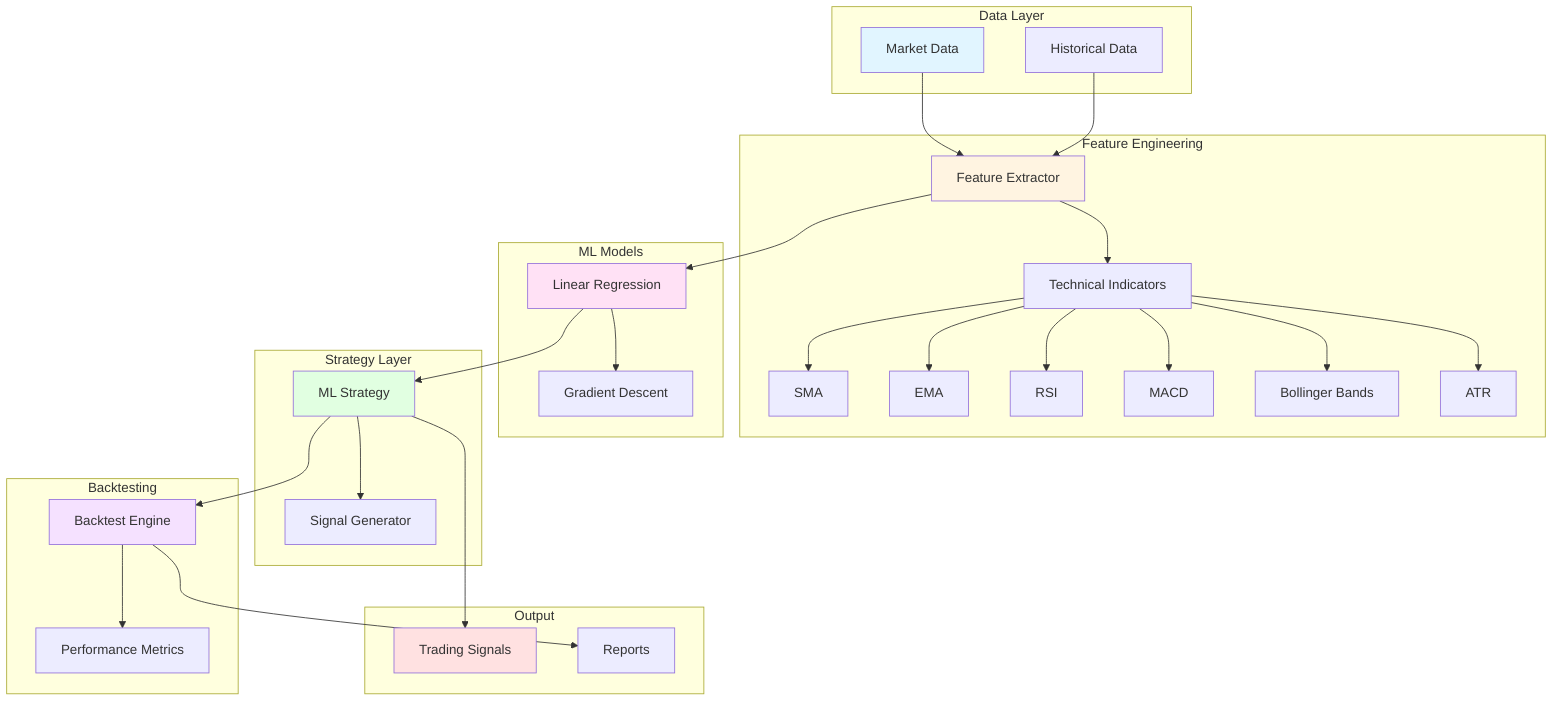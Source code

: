 graph TB
    subgraph "Data Layer"
        MD[Market Data]
        HD[Historical Data]
    end
    
    subgraph "Feature Engineering"
        FE[Feature Extractor]
        TI[Technical Indicators]
        FE --> TI
        TI --> SMA[SMA]
        TI --> EMA[EMA]
        TI --> RSI[RSI]
        TI --> MACD[MACD]
        TI --> BB[Bollinger Bands]
        TI --> ATR[ATR]
    end
    
    subgraph "ML Models"
        LR[Linear Regression]
        GD[Gradient Descent]
        LR --> GD
    end
    
    subgraph "Strategy Layer"
        MLS[ML Strategy]
        SG[Signal Generator]
        MLS --> SG
    end
    
    subgraph "Backtesting"
        BE[Backtest Engine]
        PM[Performance Metrics]
        BE --> PM
    end
    
    subgraph "Output"
        TS[Trading Signals]
        RP[Reports]
    end
    
    MD --> FE
    HD --> FE
    FE --> LR
    LR --> MLS
    MLS --> BE
    MLS --> TS
    BE --> RP
    
    style MD fill:#e1f5ff
    style FE fill:#fff4e1
    style LR fill:#ffe1f5
    style MLS fill:#e1ffe1
    style BE fill:#f5e1ff
    style TS fill:#ffe1e1
